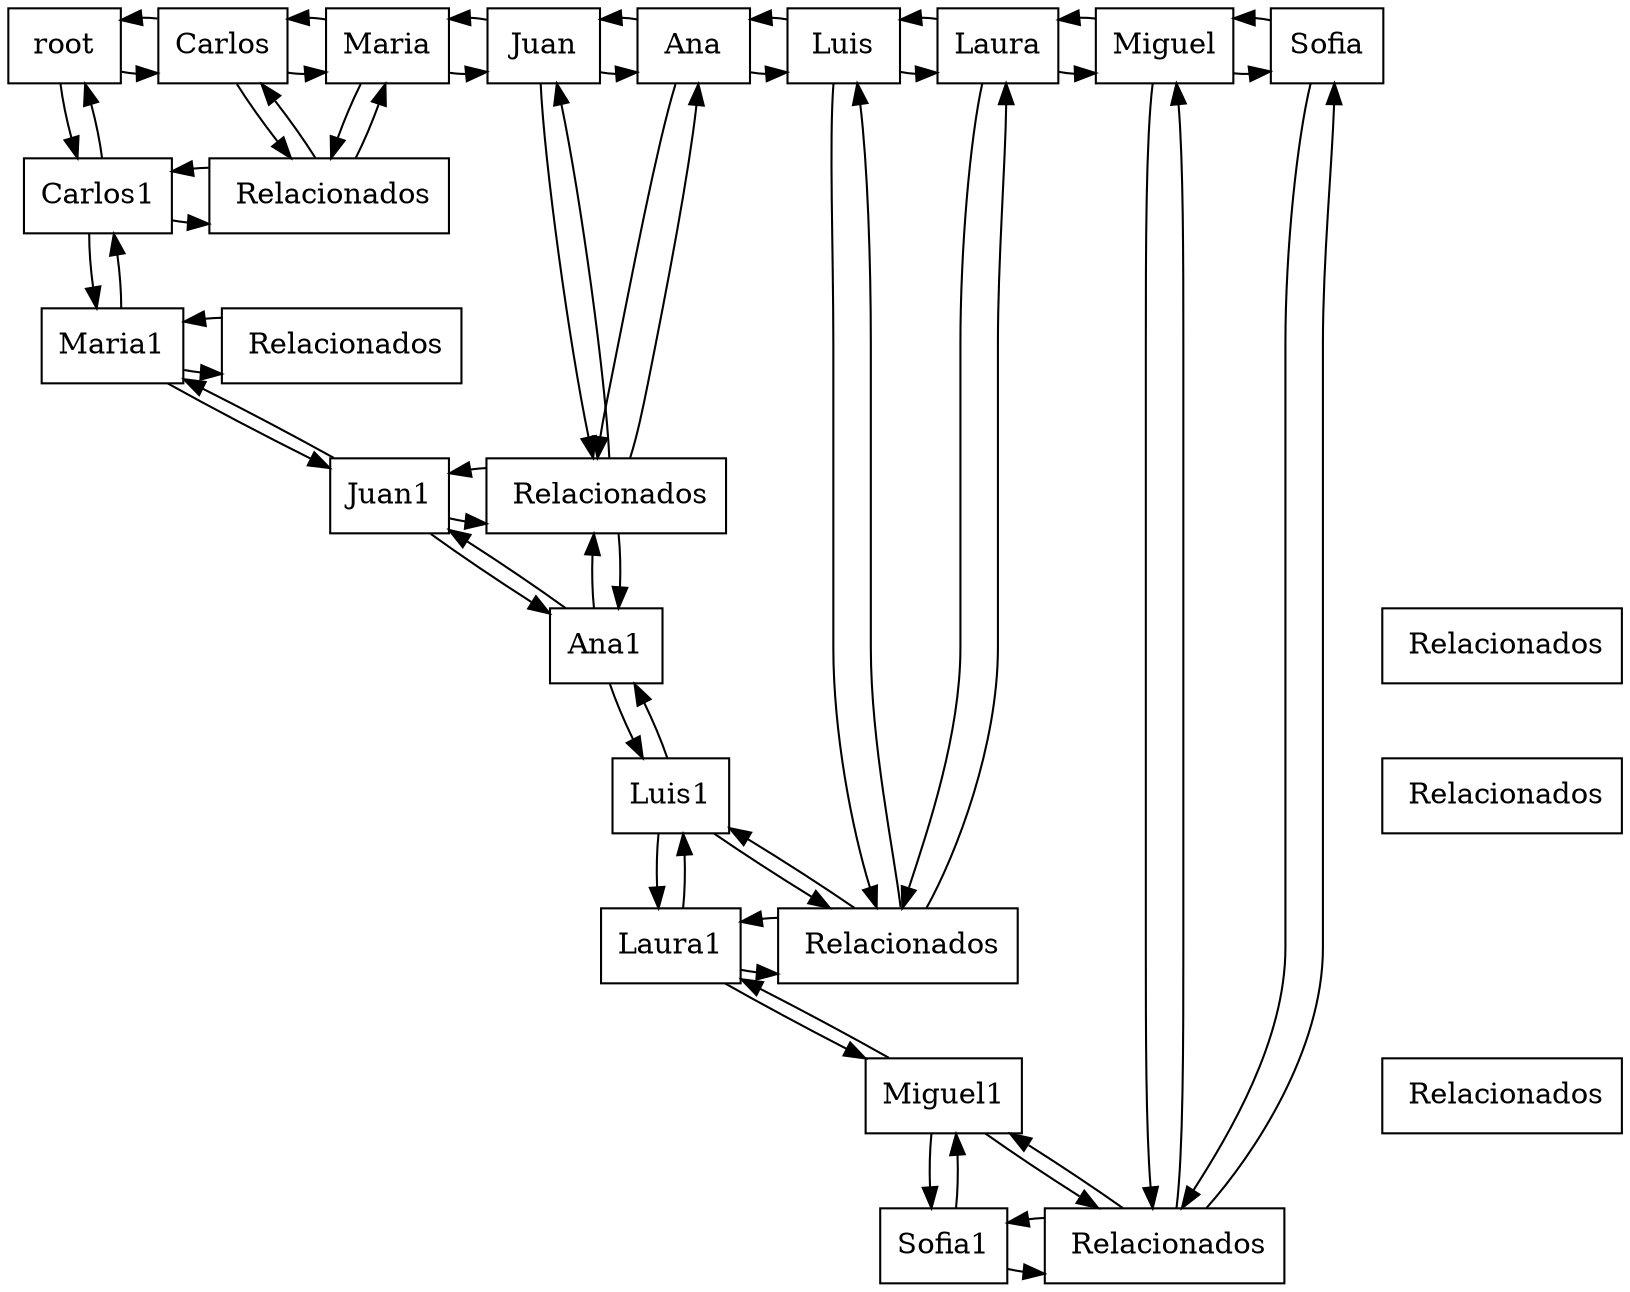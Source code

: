 digraph Relaciones{
node[shape = "box"];
"Nodoraiz"[label = "root", group ="0"];
"Nodoraiz"->"NodoCarlos"
"Nodoraiz"->"NodoCarlos"[dir = back];
"Nodoraiz"->"NodoCarlos1"
"Nodoraiz"->"NodoCarlos1"[dir = back];
"NodoCarlos"[label = "Carlos", group ="0"];
"NodoCarlos"->"NodoMaria"
"NodoCarlos"->"NodoMaria"[dir = back];
"NodoCarlos"->"NodoCarlos1,2,1"
"NodoCarlos"->"NodoCarlos1,2,1"[dir = back];
"NodoMaria"[label = "Maria", group ="0"];
"NodoMaria"->"NodoJuan"
"NodoMaria"->"NodoJuan"[dir = back];
"NodoMaria"->"NodoCarlos1,2,1"
"NodoMaria"->"NodoCarlos1,2,1"[dir = back];
"NodoJuan"[label = "Juan", group ="0"];
"NodoJuan"->"NodoAna"
"NodoJuan"->"NodoAna"[dir = back];
"NodoJuan"->"NodoJuan3,4,1"
"NodoJuan"->"NodoJuan3,4,1"[dir = back];
"NodoAna"[label = "Ana", group ="0"];
"NodoAna"->"NodoLuis"
"NodoAna"->"NodoLuis"[dir = back];
"NodoAna"->"NodoJuan3,4,1"
"NodoAna"->"NodoJuan3,4,1"[dir = back];
"NodoLuis"[label = "Luis", group ="0"];
"NodoLuis"->"NodoLaura"
"NodoLuis"->"NodoLaura"[dir = back];
"NodoLuis"->"NodoLuis5,6,1"
"NodoLuis"->"NodoLuis5,6,1"[dir = back];
"NodoLaura"[label = "Laura", group ="0"];
"NodoLaura"->"NodoMiguel"
"NodoLaura"->"NodoMiguel"[dir = back];
"NodoLaura"->"NodoLuis5,6,1"
"NodoLaura"->"NodoLuis5,6,1"[dir = back];
"NodoMiguel"[label = "Miguel", group ="0"];
"NodoMiguel"->"NodoSofia"
"NodoMiguel"->"NodoSofia"[dir = back];
"NodoMiguel"->"NodoMiguel9,10,1"
"NodoMiguel"->"NodoMiguel9,10,1"[dir = back];
"NodoSofia"[label = "Sofia", group ="0"];
"NodoSofia"->"NodoMiguel9,10,1"
"NodoSofia"->"NodoMiguel9,10,1"[dir = back];
{rank = same;"Nodoraiz";"NodoCarlos";"NodoMaria";"NodoJuan";"NodoAna";"NodoLuis";"NodoLaura";"NodoMiguel";"NodoSofia"}
"NodoCarlos1"[label = "Carlos1", group ="1"];
"NodoCarlos1"->"NodoCarlos1,2,1"
"NodoCarlos1"->"NodoCarlos1,2,1"[dir = back];
"NodoCarlos1"->"NodoMaria1"
"NodoCarlos1"->"NodoMaria1"[dir = back];
"NodoCarlos1,2,1"[label = " Relacionados", group ="1"];
{rank = same;"NodoCarlos1";"NodoCarlos1,2,1"}
"NodoMaria1"[label = "Maria1", group ="2"];
"NodoMaria1"->"NodoCarlos1,2,0"
"NodoMaria1"->"NodoCarlos1,2,0"[dir = back];
"NodoMaria1"->"NodoJuan1"
"NodoMaria1"->"NodoJuan1"[dir = back];
"NodoCarlos1,2,0"[label = " Relacionados", group ="2"];
{rank = same;"NodoMaria1";"NodoCarlos1,2,0"}
"NodoJuan1"[label = "Juan1", group ="3"];
"NodoJuan1"->"NodoJuan3,4,1"
"NodoJuan1"->"NodoJuan3,4,1"[dir = back];
"NodoJuan1"->"NodoAna1"
"NodoJuan1"->"NodoAna1"[dir = back];
"NodoJuan3,4,1"[label = " Relacionados", group ="3"];
{rank = same;"NodoJuan1";"NodoJuan3,4,1"}
"NodoAna1"[label = "Ana1", group ="4"];
"NodoAna1"->"NodoJuan3,4,1"
"NodoAna1"->"NodoJuan3,4,1"[dir = back];
"NodoAna1"->"NodoLuis1"
"NodoAna1"->"NodoLuis1"[dir = back];
"NodoJuan3,4,0"[label = " Relacionados", group ="4"];
{rank = same;"NodoAna1";"NodoJuan3,4,0"}
"NodoLuis1"[label = "Luis1", group ="5"];
"NodoLuis1"->"NodoLuis5,6,1"
"NodoLuis1"->"NodoLuis5,6,1"[dir = back];
"NodoLuis1"->"NodoLaura1"
"NodoLuis1"->"NodoLaura1"[dir = back];
"NodoLuis5,6,0"[label = " Relacionados", group ="5"];
{rank = same;"NodoLuis1";"NodoLuis5,6,0"}
"NodoLaura1"[label = "Laura1", group ="6"];
"NodoLaura1"->"NodoLuis5,6,1"
"NodoLaura1"->"NodoLuis5,6,1"[dir = back];
"NodoLaura1"->"NodoMiguel1"
"NodoLaura1"->"NodoMiguel1"[dir = back];
"NodoLuis5,6,1"[label = " Relacionados", group ="6"];
{rank = same;"NodoLaura1";"NodoLuis5,6,1"}
"NodoMiguel1"[label = "Miguel1", group ="7"];
"NodoMiguel1"->"NodoMiguel9,10,1"
"NodoMiguel1"->"NodoMiguel9,10,1"[dir = back];
"NodoMiguel1"->"NodoSofia1"
"NodoMiguel1"->"NodoSofia1"[dir = back];
"NodoMiguel9,10,0"[label = " Relacionados", group ="7"];
{rank = same;"NodoMiguel1";"NodoMiguel9,10,0"}
"NodoSofia1"[label = "Sofia1", group ="8"];
"NodoSofia1"->"NodoMiguel9,10,1"
"NodoSofia1"->"NodoMiguel9,10,1"[dir = back];
"NodoMiguel9,10,1"[label = " Relacionados", group ="8"];
{rank = same;"NodoSofia1";"NodoMiguel9,10,1"}
}
